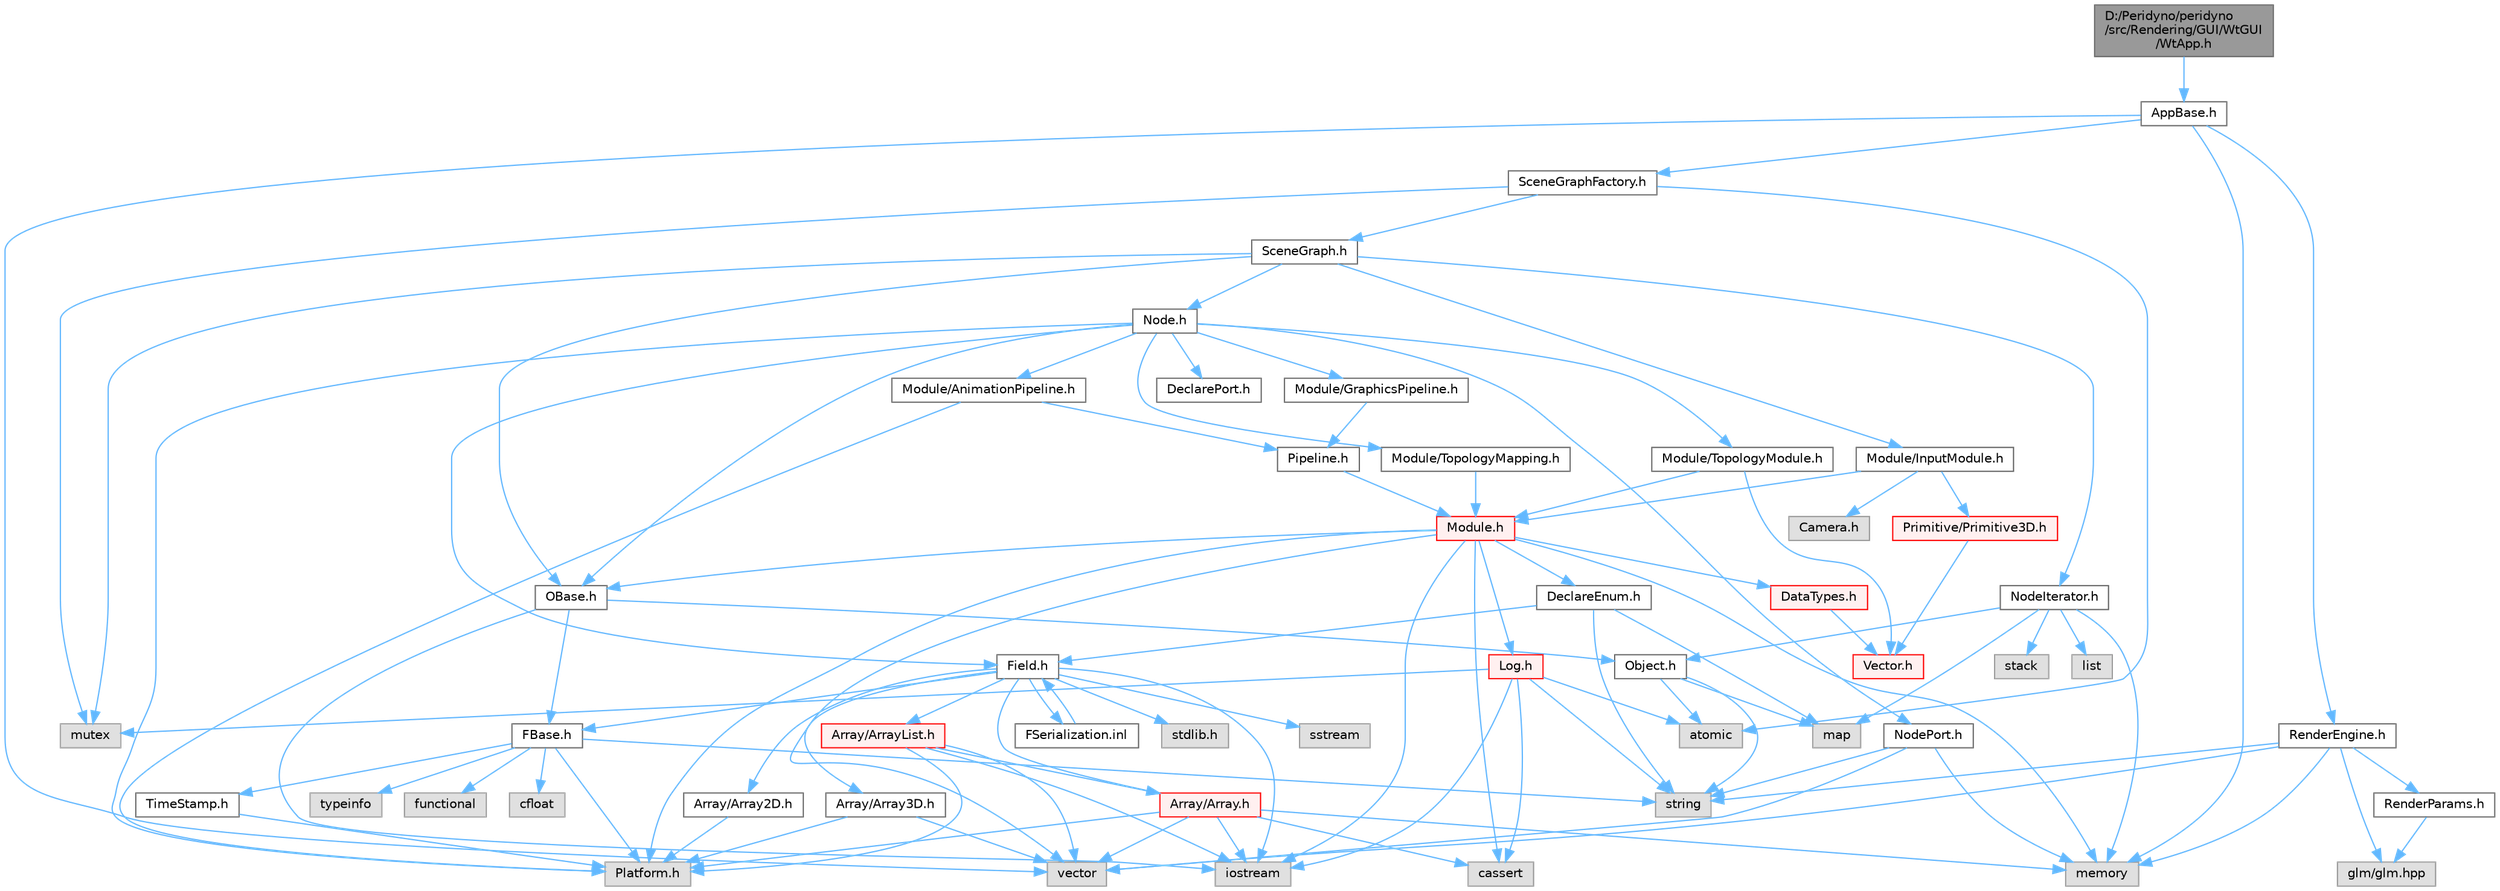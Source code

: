 digraph "D:/Peridyno/peridyno/src/Rendering/GUI/WtGUI/WtApp.h"
{
 // LATEX_PDF_SIZE
  bgcolor="transparent";
  edge [fontname=Helvetica,fontsize=10,labelfontname=Helvetica,labelfontsize=10];
  node [fontname=Helvetica,fontsize=10,shape=box,height=0.2,width=0.4];
  Node1 [id="Node000001",label="D:/Peridyno/peridyno\l/src/Rendering/GUI/WtGUI\l/WtApp.h",height=0.2,width=0.4,color="gray40", fillcolor="grey60", style="filled", fontcolor="black",tooltip=" "];
  Node1 -> Node2 [id="edge1_Node000001_Node000002",color="steelblue1",style="solid",tooltip=" "];
  Node2 [id="Node000002",label="AppBase.h",height=0.2,width=0.4,color="grey40", fillcolor="white", style="filled",URL="$_app_base_8h.html",tooltip=" "];
  Node2 -> Node3 [id="edge2_Node000002_Node000003",color="steelblue1",style="solid",tooltip=" "];
  Node3 [id="Node000003",label="vector",height=0.2,width=0.4,color="grey60", fillcolor="#E0E0E0", style="filled",tooltip=" "];
  Node2 -> Node4 [id="edge3_Node000002_Node000004",color="steelblue1",style="solid",tooltip=" "];
  Node4 [id="Node000004",label="memory",height=0.2,width=0.4,color="grey60", fillcolor="#E0E0E0", style="filled",tooltip=" "];
  Node2 -> Node5 [id="edge4_Node000002_Node000005",color="steelblue1",style="solid",tooltip=" "];
  Node5 [id="Node000005",label="SceneGraphFactory.h",height=0.2,width=0.4,color="grey40", fillcolor="white", style="filled",URL="$_scene_graph_factory_8h.html",tooltip=" "];
  Node5 -> Node6 [id="edge5_Node000005_Node000006",color="steelblue1",style="solid",tooltip=" "];
  Node6 [id="Node000006",label="atomic",height=0.2,width=0.4,color="grey60", fillcolor="#E0E0E0", style="filled",tooltip=" "];
  Node5 -> Node7 [id="edge6_Node000005_Node000007",color="steelblue1",style="solid",tooltip=" "];
  Node7 [id="Node000007",label="mutex",height=0.2,width=0.4,color="grey60", fillcolor="#E0E0E0", style="filled",tooltip=" "];
  Node5 -> Node8 [id="edge7_Node000005_Node000008",color="steelblue1",style="solid",tooltip=" "];
  Node8 [id="Node000008",label="SceneGraph.h",height=0.2,width=0.4,color="grey40", fillcolor="white", style="filled",URL="$_scene_graph_8h.html",tooltip=" "];
  Node8 -> Node9 [id="edge8_Node000008_Node000009",color="steelblue1",style="solid",tooltip=" "];
  Node9 [id="Node000009",label="OBase.h",height=0.2,width=0.4,color="grey40", fillcolor="white", style="filled",URL="$_o_base_8h.html",tooltip=" "];
  Node9 -> Node10 [id="edge9_Node000009_Node000010",color="steelblue1",style="solid",tooltip=" "];
  Node10 [id="Node000010",label="iostream",height=0.2,width=0.4,color="grey60", fillcolor="#E0E0E0", style="filled",tooltip=" "];
  Node9 -> Node11 [id="edge10_Node000009_Node000011",color="steelblue1",style="solid",tooltip=" "];
  Node11 [id="Node000011",label="FBase.h",height=0.2,width=0.4,color="grey40", fillcolor="white", style="filled",URL="$_f_base_8h.html",tooltip=" "];
  Node11 -> Node12 [id="edge11_Node000011_Node000012",color="steelblue1",style="solid",tooltip=" "];
  Node12 [id="Node000012",label="Platform.h",height=0.2,width=0.4,color="grey60", fillcolor="#E0E0E0", style="filled",tooltip=" "];
  Node11 -> Node13 [id="edge12_Node000011_Node000013",color="steelblue1",style="solid",tooltip=" "];
  Node13 [id="Node000013",label="TimeStamp.h",height=0.2,width=0.4,color="grey40", fillcolor="white", style="filled",URL="$_time_stamp_8h.html",tooltip=" "];
  Node13 -> Node12 [id="edge13_Node000013_Node000012",color="steelblue1",style="solid",tooltip=" "];
  Node11 -> Node14 [id="edge14_Node000011_Node000014",color="steelblue1",style="solid",tooltip=" "];
  Node14 [id="Node000014",label="typeinfo",height=0.2,width=0.4,color="grey60", fillcolor="#E0E0E0", style="filled",tooltip=" "];
  Node11 -> Node15 [id="edge15_Node000011_Node000015",color="steelblue1",style="solid",tooltip=" "];
  Node15 [id="Node000015",label="string",height=0.2,width=0.4,color="grey60", fillcolor="#E0E0E0", style="filled",tooltip=" "];
  Node11 -> Node16 [id="edge16_Node000011_Node000016",color="steelblue1",style="solid",tooltip=" "];
  Node16 [id="Node000016",label="functional",height=0.2,width=0.4,color="grey60", fillcolor="#E0E0E0", style="filled",tooltip=" "];
  Node11 -> Node17 [id="edge17_Node000011_Node000017",color="steelblue1",style="solid",tooltip=" "];
  Node17 [id="Node000017",label="cfloat",height=0.2,width=0.4,color="grey60", fillcolor="#E0E0E0", style="filled",tooltip=" "];
  Node9 -> Node18 [id="edge18_Node000009_Node000018",color="steelblue1",style="solid",tooltip=" "];
  Node18 [id="Node000018",label="Object.h",height=0.2,width=0.4,color="grey40", fillcolor="white", style="filled",URL="$_object_8h.html",tooltip=" "];
  Node18 -> Node15 [id="edge19_Node000018_Node000015",color="steelblue1",style="solid",tooltip=" "];
  Node18 -> Node6 [id="edge20_Node000018_Node000006",color="steelblue1",style="solid",tooltip=" "];
  Node18 -> Node19 [id="edge21_Node000018_Node000019",color="steelblue1",style="solid",tooltip=" "];
  Node19 [id="Node000019",label="map",height=0.2,width=0.4,color="grey60", fillcolor="#E0E0E0", style="filled",tooltip=" "];
  Node8 -> Node20 [id="edge22_Node000008_Node000020",color="steelblue1",style="solid",tooltip=" "];
  Node20 [id="Node000020",label="Node.h",height=0.2,width=0.4,color="grey40", fillcolor="white", style="filled",URL="$_node_8h.html",tooltip=" "];
  Node20 -> Node9 [id="edge23_Node000020_Node000009",color="steelblue1",style="solid",tooltip=" "];
  Node20 -> Node21 [id="edge24_Node000020_Node000021",color="steelblue1",style="solid",tooltip=" "];
  Node21 [id="Node000021",label="Field.h",height=0.2,width=0.4,color="grey40", fillcolor="white", style="filled",URL="$_field_8h.html",tooltip=" "];
  Node21 -> Node10 [id="edge25_Node000021_Node000010",color="steelblue1",style="solid",tooltip=" "];
  Node21 -> Node22 [id="edge26_Node000021_Node000022",color="steelblue1",style="solid",tooltip=" "];
  Node22 [id="Node000022",label="stdlib.h",height=0.2,width=0.4,color="grey60", fillcolor="#E0E0E0", style="filled",tooltip=" "];
  Node21 -> Node23 [id="edge27_Node000021_Node000023",color="steelblue1",style="solid",tooltip=" "];
  Node23 [id="Node000023",label="sstream",height=0.2,width=0.4,color="grey60", fillcolor="#E0E0E0", style="filled",tooltip=" "];
  Node21 -> Node11 [id="edge28_Node000021_Node000011",color="steelblue1",style="solid",tooltip=" "];
  Node21 -> Node24 [id="edge29_Node000021_Node000024",color="steelblue1",style="solid",tooltip=" "];
  Node24 [id="Node000024",label="Array/Array.h",height=0.2,width=0.4,color="red", fillcolor="#FFF0F0", style="filled",URL="$_array_8h.html",tooltip=" "];
  Node24 -> Node12 [id="edge30_Node000024_Node000012",color="steelblue1",style="solid",tooltip=" "];
  Node24 -> Node25 [id="edge31_Node000024_Node000025",color="steelblue1",style="solid",tooltip=" "];
  Node25 [id="Node000025",label="cassert",height=0.2,width=0.4,color="grey60", fillcolor="#E0E0E0", style="filled",tooltip=" "];
  Node24 -> Node3 [id="edge32_Node000024_Node000003",color="steelblue1",style="solid",tooltip=" "];
  Node24 -> Node10 [id="edge33_Node000024_Node000010",color="steelblue1",style="solid",tooltip=" "];
  Node24 -> Node4 [id="edge34_Node000024_Node000004",color="steelblue1",style="solid",tooltip=" "];
  Node21 -> Node28 [id="edge35_Node000021_Node000028",color="steelblue1",style="solid",tooltip=" "];
  Node28 [id="Node000028",label="Array/Array2D.h",height=0.2,width=0.4,color="grey40", fillcolor="white", style="filled",URL="$_array2_d_8h.html",tooltip=" "];
  Node28 -> Node12 [id="edge36_Node000028_Node000012",color="steelblue1",style="solid",tooltip=" "];
  Node21 -> Node29 [id="edge37_Node000021_Node000029",color="steelblue1",style="solid",tooltip=" "];
  Node29 [id="Node000029",label="Array/Array3D.h",height=0.2,width=0.4,color="grey40", fillcolor="white", style="filled",URL="$_array3_d_8h.html",tooltip=" "];
  Node29 -> Node12 [id="edge38_Node000029_Node000012",color="steelblue1",style="solid",tooltip=" "];
  Node29 -> Node3 [id="edge39_Node000029_Node000003",color="steelblue1",style="solid",tooltip=" "];
  Node21 -> Node30 [id="edge40_Node000021_Node000030",color="steelblue1",style="solid",tooltip=" "];
  Node30 [id="Node000030",label="Array/ArrayList.h",height=0.2,width=0.4,color="red", fillcolor="#FFF0F0", style="filled",URL="$_array_list_8h.html",tooltip=" "];
  Node30 -> Node3 [id="edge41_Node000030_Node000003",color="steelblue1",style="solid",tooltip=" "];
  Node30 -> Node10 [id="edge42_Node000030_Node000010",color="steelblue1",style="solid",tooltip=" "];
  Node30 -> Node12 [id="edge43_Node000030_Node000012",color="steelblue1",style="solid",tooltip=" "];
  Node30 -> Node24 [id="edge44_Node000030_Node000024",color="steelblue1",style="solid",tooltip=" "];
  Node21 -> Node71 [id="edge45_Node000021_Node000071",color="steelblue1",style="solid",tooltip=" "];
  Node71 [id="Node000071",label="FSerialization.inl",height=0.2,width=0.4,color="grey40", fillcolor="white", style="filled",URL="$_f_serialization_8inl.html",tooltip=" "];
  Node71 -> Node21 [id="edge46_Node000071_Node000021",color="steelblue1",style="solid",tooltip=" "];
  Node20 -> Node12 [id="edge47_Node000020_Node000012",color="steelblue1",style="solid",tooltip=" "];
  Node20 -> Node72 [id="edge48_Node000020_Node000072",color="steelblue1",style="solid",tooltip=" "];
  Node72 [id="Node000072",label="DeclarePort.h",height=0.2,width=0.4,color="grey40", fillcolor="white", style="filled",URL="$_declare_port_8h.html",tooltip=" "];
  Node20 -> Node73 [id="edge49_Node000020_Node000073",color="steelblue1",style="solid",tooltip=" "];
  Node73 [id="Node000073",label="NodePort.h",height=0.2,width=0.4,color="grey40", fillcolor="white", style="filled",URL="$_node_port_8h.html",tooltip=" "];
  Node73 -> Node15 [id="edge50_Node000073_Node000015",color="steelblue1",style="solid",tooltip=" "];
  Node73 -> Node3 [id="edge51_Node000073_Node000003",color="steelblue1",style="solid",tooltip=" "];
  Node73 -> Node4 [id="edge52_Node000073_Node000004",color="steelblue1",style="solid",tooltip=" "];
  Node20 -> Node74 [id="edge53_Node000020_Node000074",color="steelblue1",style="solid",tooltip=" "];
  Node74 [id="Node000074",label="Module/TopologyModule.h",height=0.2,width=0.4,color="grey40", fillcolor="white", style="filled",URL="$_topology_module_8h.html",tooltip=" "];
  Node74 -> Node35 [id="edge54_Node000074_Node000035",color="steelblue1",style="solid",tooltip=" "];
  Node35 [id="Node000035",label="Vector.h",height=0.2,width=0.4,color="red", fillcolor="#FFF0F0", style="filled",URL="$_vector_8h.html",tooltip=" "];
  Node74 -> Node75 [id="edge55_Node000074_Node000075",color="steelblue1",style="solid",tooltip=" "];
  Node75 [id="Node000075",label="Module.h",height=0.2,width=0.4,color="red", fillcolor="#FFF0F0", style="filled",URL="$_module_8h.html",tooltip=" "];
  Node75 -> Node12 [id="edge56_Node000075_Node000012",color="steelblue1",style="solid",tooltip=" "];
  Node75 -> Node4 [id="edge57_Node000075_Node000004",color="steelblue1",style="solid",tooltip=" "];
  Node75 -> Node3 [id="edge58_Node000075_Node000003",color="steelblue1",style="solid",tooltip=" "];
  Node75 -> Node25 [id="edge59_Node000075_Node000025",color="steelblue1",style="solid",tooltip=" "];
  Node75 -> Node10 [id="edge60_Node000075_Node000010",color="steelblue1",style="solid",tooltip=" "];
  Node75 -> Node9 [id="edge61_Node000075_Node000009",color="steelblue1",style="solid",tooltip=" "];
  Node75 -> Node76 [id="edge62_Node000075_Node000076",color="steelblue1",style="solid",tooltip=" "];
  Node76 [id="Node000076",label="Log.h",height=0.2,width=0.4,color="red", fillcolor="#FFF0F0", style="filled",URL="$_log_8h.html",tooltip=" "];
  Node76 -> Node7 [id="edge63_Node000076_Node000007",color="steelblue1",style="solid",tooltip=" "];
  Node76 -> Node15 [id="edge64_Node000076_Node000015",color="steelblue1",style="solid",tooltip=" "];
  Node76 -> Node10 [id="edge65_Node000076_Node000010",color="steelblue1",style="solid",tooltip=" "];
  Node76 -> Node25 [id="edge66_Node000076_Node000025",color="steelblue1",style="solid",tooltip=" "];
  Node76 -> Node6 [id="edge67_Node000076_Node000006",color="steelblue1",style="solid",tooltip=" "];
  Node75 -> Node84 [id="edge68_Node000075_Node000084",color="steelblue1",style="solid",tooltip=" "];
  Node84 [id="Node000084",label="DataTypes.h",height=0.2,width=0.4,color="red", fillcolor="#FFF0F0", style="filled",URL="$_data_types_8h.html",tooltip=" "];
  Node84 -> Node35 [id="edge69_Node000084_Node000035",color="steelblue1",style="solid",tooltip=" "];
  Node75 -> Node89 [id="edge70_Node000075_Node000089",color="steelblue1",style="solid",tooltip=" "];
  Node89 [id="Node000089",label="DeclareEnum.h",height=0.2,width=0.4,color="grey40", fillcolor="white", style="filled",URL="$_declare_enum_8h.html",tooltip=" "];
  Node89 -> Node19 [id="edge71_Node000089_Node000019",color="steelblue1",style="solid",tooltip=" "];
  Node89 -> Node15 [id="edge72_Node000089_Node000015",color="steelblue1",style="solid",tooltip=" "];
  Node89 -> Node21 [id="edge73_Node000089_Node000021",color="steelblue1",style="solid",tooltip=" "];
  Node20 -> Node94 [id="edge74_Node000020_Node000094",color="steelblue1",style="solid",tooltip=" "];
  Node94 [id="Node000094",label="Module/TopologyMapping.h",height=0.2,width=0.4,color="grey40", fillcolor="white", style="filled",URL="$_topology_mapping_8h.html",tooltip=" "];
  Node94 -> Node75 [id="edge75_Node000094_Node000075",color="steelblue1",style="solid",tooltip=" "];
  Node20 -> Node95 [id="edge76_Node000020_Node000095",color="steelblue1",style="solid",tooltip=" "];
  Node95 [id="Node000095",label="Module/AnimationPipeline.h",height=0.2,width=0.4,color="grey40", fillcolor="white", style="filled",URL="$_animation_pipeline_8h.html",tooltip=" "];
  Node95 -> Node96 [id="edge77_Node000095_Node000096",color="steelblue1",style="solid",tooltip=" "];
  Node96 [id="Node000096",label="Pipeline.h",height=0.2,width=0.4,color="grey40", fillcolor="white", style="filled",URL="$_pipeline_8h.html",tooltip=" "];
  Node96 -> Node75 [id="edge78_Node000096_Node000075",color="steelblue1",style="solid",tooltip=" "];
  Node95 -> Node12 [id="edge79_Node000095_Node000012",color="steelblue1",style="solid",tooltip=" "];
  Node20 -> Node97 [id="edge80_Node000020_Node000097",color="steelblue1",style="solid",tooltip=" "];
  Node97 [id="Node000097",label="Module/GraphicsPipeline.h",height=0.2,width=0.4,color="grey40", fillcolor="white", style="filled",URL="$_graphics_pipeline_8h.html",tooltip=" "];
  Node97 -> Node96 [id="edge81_Node000097_Node000096",color="steelblue1",style="solid",tooltip=" "];
  Node8 -> Node98 [id="edge82_Node000008_Node000098",color="steelblue1",style="solid",tooltip=" "];
  Node98 [id="Node000098",label="NodeIterator.h",height=0.2,width=0.4,color="grey40", fillcolor="white", style="filled",URL="$_node_iterator_8h.html",tooltip=" "];
  Node98 -> Node99 [id="edge83_Node000098_Node000099",color="steelblue1",style="solid",tooltip=" "];
  Node99 [id="Node000099",label="stack",height=0.2,width=0.4,color="grey60", fillcolor="#E0E0E0", style="filled",tooltip=" "];
  Node98 -> Node100 [id="edge84_Node000098_Node000100",color="steelblue1",style="solid",tooltip=" "];
  Node100 [id="Node000100",label="list",height=0.2,width=0.4,color="grey60", fillcolor="#E0E0E0", style="filled",tooltip=" "];
  Node98 -> Node19 [id="edge85_Node000098_Node000019",color="steelblue1",style="solid",tooltip=" "];
  Node98 -> Node4 [id="edge86_Node000098_Node000004",color="steelblue1",style="solid",tooltip=" "];
  Node98 -> Node18 [id="edge87_Node000098_Node000018",color="steelblue1",style="solid",tooltip=" "];
  Node8 -> Node101 [id="edge88_Node000008_Node000101",color="steelblue1",style="solid",tooltip=" "];
  Node101 [id="Node000101",label="Module/InputModule.h",height=0.2,width=0.4,color="grey40", fillcolor="white", style="filled",URL="$_input_module_8h.html",tooltip=" "];
  Node101 -> Node75 [id="edge89_Node000101_Node000075",color="steelblue1",style="solid",tooltip=" "];
  Node101 -> Node102 [id="edge90_Node000101_Node000102",color="steelblue1",style="solid",tooltip=" "];
  Node102 [id="Node000102",label="Camera.h",height=0.2,width=0.4,color="grey60", fillcolor="#E0E0E0", style="filled",tooltip=" "];
  Node101 -> Node103 [id="edge91_Node000101_Node000103",color="steelblue1",style="solid",tooltip=" "];
  Node103 [id="Node000103",label="Primitive/Primitive3D.h",height=0.2,width=0.4,color="red", fillcolor="#FFF0F0", style="filled",URL="$_primitive3_d_8h.html",tooltip=" "];
  Node103 -> Node35 [id="edge92_Node000103_Node000035",color="steelblue1",style="solid",tooltip=" "];
  Node8 -> Node7 [id="edge93_Node000008_Node000007",color="steelblue1",style="solid",tooltip=" "];
  Node2 -> Node107 [id="edge94_Node000002_Node000107",color="steelblue1",style="solid",tooltip=" "];
  Node107 [id="Node000107",label="RenderEngine.h",height=0.2,width=0.4,color="grey40", fillcolor="white", style="filled",URL="$_render_engine_8h.html",tooltip=" "];
  Node107 -> Node4 [id="edge95_Node000107_Node000004",color="steelblue1",style="solid",tooltip=" "];
  Node107 -> Node15 [id="edge96_Node000107_Node000015",color="steelblue1",style="solid",tooltip=" "];
  Node107 -> Node3 [id="edge97_Node000107_Node000003",color="steelblue1",style="solid",tooltip=" "];
  Node107 -> Node70 [id="edge98_Node000107_Node000070",color="steelblue1",style="solid",tooltip=" "];
  Node70 [id="Node000070",label="glm/glm.hpp",height=0.2,width=0.4,color="grey60", fillcolor="#E0E0E0", style="filled",tooltip=" "];
  Node107 -> Node108 [id="edge99_Node000107_Node000108",color="steelblue1",style="solid",tooltip=" "];
  Node108 [id="Node000108",label="RenderParams.h",height=0.2,width=0.4,color="grey40", fillcolor="white", style="filled",URL="$_render_params_8h.html",tooltip=" "];
  Node108 -> Node70 [id="edge100_Node000108_Node000070",color="steelblue1",style="solid",tooltip=" "];
}
